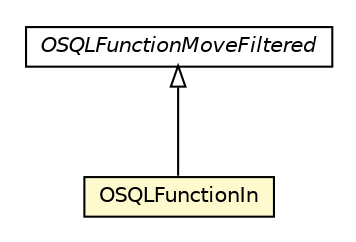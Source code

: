 #!/usr/local/bin/dot
#
# Class diagram 
# Generated by UMLGraph version R5_6-24-gf6e263 (http://www.umlgraph.org/)
#

digraph G {
	edge [fontname="Helvetica",fontsize=10,labelfontname="Helvetica",labelfontsize=10];
	node [fontname="Helvetica",fontsize=10,shape=plaintext];
	nodesep=0.25;
	ranksep=0.5;
	// com.orientechnologies.orient.core.sql.functions.graph.OSQLFunctionMoveFiltered
	c5903106 [label=<<table title="com.orientechnologies.orient.core.sql.functions.graph.OSQLFunctionMoveFiltered" border="0" cellborder="1" cellspacing="0" cellpadding="2" port="p" href="./OSQLFunctionMoveFiltered.html">
		<tr><td><table border="0" cellspacing="0" cellpadding="1">
<tr><td align="center" balign="center"><font face="Helvetica-Oblique"> OSQLFunctionMoveFiltered </font></td></tr>
		</table></td></tr>
		</table>>, URL="./OSQLFunctionMoveFiltered.html", fontname="Helvetica", fontcolor="black", fontsize=10.0];
	// com.orientechnologies.orient.core.sql.functions.graph.OSQLFunctionIn
	c5903107 [label=<<table title="com.orientechnologies.orient.core.sql.functions.graph.OSQLFunctionIn" border="0" cellborder="1" cellspacing="0" cellpadding="2" port="p" bgcolor="lemonChiffon" href="./OSQLFunctionIn.html">
		<tr><td><table border="0" cellspacing="0" cellpadding="1">
<tr><td align="center" balign="center"> OSQLFunctionIn </td></tr>
		</table></td></tr>
		</table>>, URL="./OSQLFunctionIn.html", fontname="Helvetica", fontcolor="black", fontsize=10.0];
	//com.orientechnologies.orient.core.sql.functions.graph.OSQLFunctionIn extends com.orientechnologies.orient.core.sql.functions.graph.OSQLFunctionMoveFiltered
	c5903106:p -> c5903107:p [dir=back,arrowtail=empty];
}

